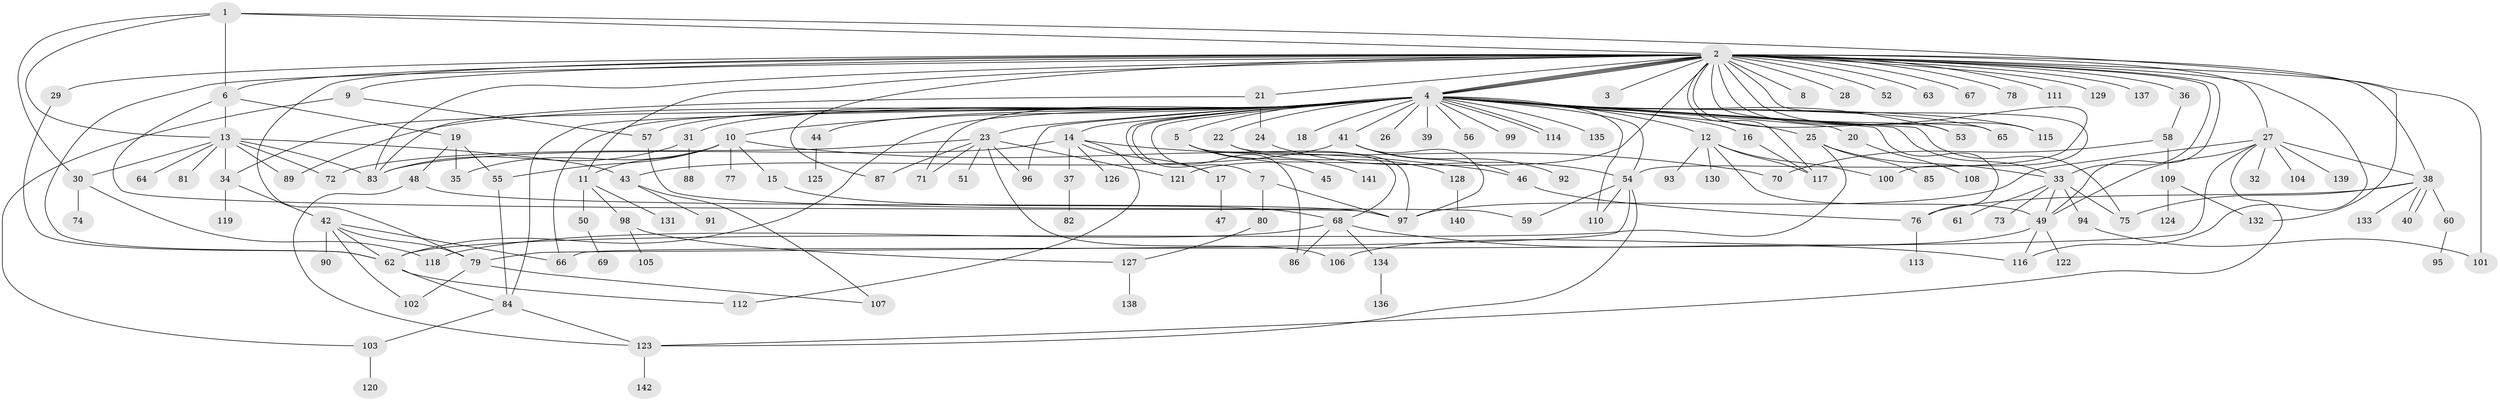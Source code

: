 // coarse degree distribution, {9: 0.011627906976744186, 31: 0.011627906976744186, 1: 0.32558139534883723, 35: 0.011627906976744186, 3: 0.1744186046511628, 7: 0.06976744186046512, 5: 0.046511627906976744, 4: 0.046511627906976744, 6: 0.05813953488372093, 2: 0.2441860465116279}
// Generated by graph-tools (version 1.1) at 2025/50/03/04/25 22:50:39]
// undirected, 142 vertices, 219 edges
graph export_dot {
  node [color=gray90,style=filled];
  1;
  2;
  3;
  4;
  5;
  6;
  7;
  8;
  9;
  10;
  11;
  12;
  13;
  14;
  15;
  16;
  17;
  18;
  19;
  20;
  21;
  22;
  23;
  24;
  25;
  26;
  27;
  28;
  29;
  30;
  31;
  32;
  33;
  34;
  35;
  36;
  37;
  38;
  39;
  40;
  41;
  42;
  43;
  44;
  45;
  46;
  47;
  48;
  49;
  50;
  51;
  52;
  53;
  54;
  55;
  56;
  57;
  58;
  59;
  60;
  61;
  62;
  63;
  64;
  65;
  66;
  67;
  68;
  69;
  70;
  71;
  72;
  73;
  74;
  75;
  76;
  77;
  78;
  79;
  80;
  81;
  82;
  83;
  84;
  85;
  86;
  87;
  88;
  89;
  90;
  91;
  92;
  93;
  94;
  95;
  96;
  97;
  98;
  99;
  100;
  101;
  102;
  103;
  104;
  105;
  106;
  107;
  108;
  109;
  110;
  111;
  112;
  113;
  114;
  115;
  116;
  117;
  118;
  119;
  120;
  121;
  122;
  123;
  124;
  125;
  126;
  127;
  128;
  129;
  130;
  131;
  132;
  133;
  134;
  135;
  136;
  137;
  138;
  139;
  140;
  141;
  142;
  1 -- 2;
  1 -- 6;
  1 -- 13;
  1 -- 30;
  1 -- 132;
  2 -- 3;
  2 -- 4;
  2 -- 4;
  2 -- 4;
  2 -- 4;
  2 -- 6;
  2 -- 8;
  2 -- 9;
  2 -- 11;
  2 -- 21;
  2 -- 27;
  2 -- 28;
  2 -- 29;
  2 -- 33;
  2 -- 36;
  2 -- 38;
  2 -- 49;
  2 -- 52;
  2 -- 53;
  2 -- 54;
  2 -- 62;
  2 -- 63;
  2 -- 65;
  2 -- 67;
  2 -- 78;
  2 -- 79;
  2 -- 83;
  2 -- 87;
  2 -- 100;
  2 -- 101;
  2 -- 111;
  2 -- 115;
  2 -- 116;
  2 -- 117;
  2 -- 121;
  2 -- 129;
  2 -- 137;
  4 -- 5;
  4 -- 7;
  4 -- 10;
  4 -- 12;
  4 -- 14;
  4 -- 16;
  4 -- 17;
  4 -- 18;
  4 -- 20;
  4 -- 22;
  4 -- 23;
  4 -- 25;
  4 -- 26;
  4 -- 31;
  4 -- 33;
  4 -- 34;
  4 -- 39;
  4 -- 41;
  4 -- 44;
  4 -- 53;
  4 -- 54;
  4 -- 56;
  4 -- 57;
  4 -- 62;
  4 -- 65;
  4 -- 66;
  4 -- 71;
  4 -- 75;
  4 -- 76;
  4 -- 84;
  4 -- 86;
  4 -- 89;
  4 -- 96;
  4 -- 99;
  4 -- 110;
  4 -- 114;
  4 -- 114;
  4 -- 115;
  4 -- 135;
  5 -- 45;
  5 -- 68;
  5 -- 141;
  6 -- 13;
  6 -- 19;
  6 -- 97;
  7 -- 80;
  7 -- 97;
  9 -- 57;
  9 -- 103;
  10 -- 11;
  10 -- 15;
  10 -- 35;
  10 -- 46;
  10 -- 55;
  10 -- 77;
  11 -- 50;
  11 -- 98;
  11 -- 131;
  12 -- 49;
  12 -- 93;
  12 -- 100;
  12 -- 117;
  12 -- 130;
  13 -- 30;
  13 -- 34;
  13 -- 43;
  13 -- 64;
  13 -- 72;
  13 -- 81;
  13 -- 83;
  13 -- 89;
  14 -- 17;
  14 -- 37;
  14 -- 70;
  14 -- 83;
  14 -- 112;
  14 -- 126;
  15 -- 68;
  16 -- 117;
  17 -- 47;
  19 -- 35;
  19 -- 48;
  19 -- 55;
  20 -- 108;
  21 -- 24;
  21 -- 83;
  22 -- 97;
  22 -- 128;
  23 -- 51;
  23 -- 71;
  23 -- 72;
  23 -- 87;
  23 -- 96;
  23 -- 106;
  23 -- 121;
  24 -- 54;
  25 -- 33;
  25 -- 62;
  25 -- 85;
  27 -- 32;
  27 -- 38;
  27 -- 49;
  27 -- 66;
  27 -- 97;
  27 -- 104;
  27 -- 123;
  27 -- 139;
  29 -- 62;
  30 -- 74;
  30 -- 118;
  31 -- 83;
  31 -- 88;
  33 -- 49;
  33 -- 61;
  33 -- 73;
  33 -- 75;
  33 -- 94;
  34 -- 42;
  34 -- 119;
  36 -- 58;
  37 -- 82;
  38 -- 40;
  38 -- 40;
  38 -- 60;
  38 -- 75;
  38 -- 76;
  38 -- 133;
  41 -- 43;
  41 -- 46;
  41 -- 92;
  41 -- 97;
  42 -- 62;
  42 -- 66;
  42 -- 79;
  42 -- 90;
  42 -- 102;
  43 -- 91;
  43 -- 107;
  44 -- 125;
  46 -- 76;
  48 -- 97;
  48 -- 123;
  49 -- 106;
  49 -- 116;
  49 -- 122;
  50 -- 69;
  54 -- 59;
  54 -- 79;
  54 -- 110;
  54 -- 123;
  55 -- 84;
  57 -- 59;
  58 -- 70;
  58 -- 109;
  60 -- 95;
  62 -- 84;
  62 -- 112;
  68 -- 86;
  68 -- 116;
  68 -- 118;
  68 -- 134;
  76 -- 113;
  79 -- 102;
  79 -- 107;
  80 -- 127;
  84 -- 103;
  84 -- 123;
  94 -- 101;
  98 -- 105;
  98 -- 127;
  103 -- 120;
  109 -- 124;
  109 -- 132;
  123 -- 142;
  127 -- 138;
  128 -- 140;
  134 -- 136;
}
